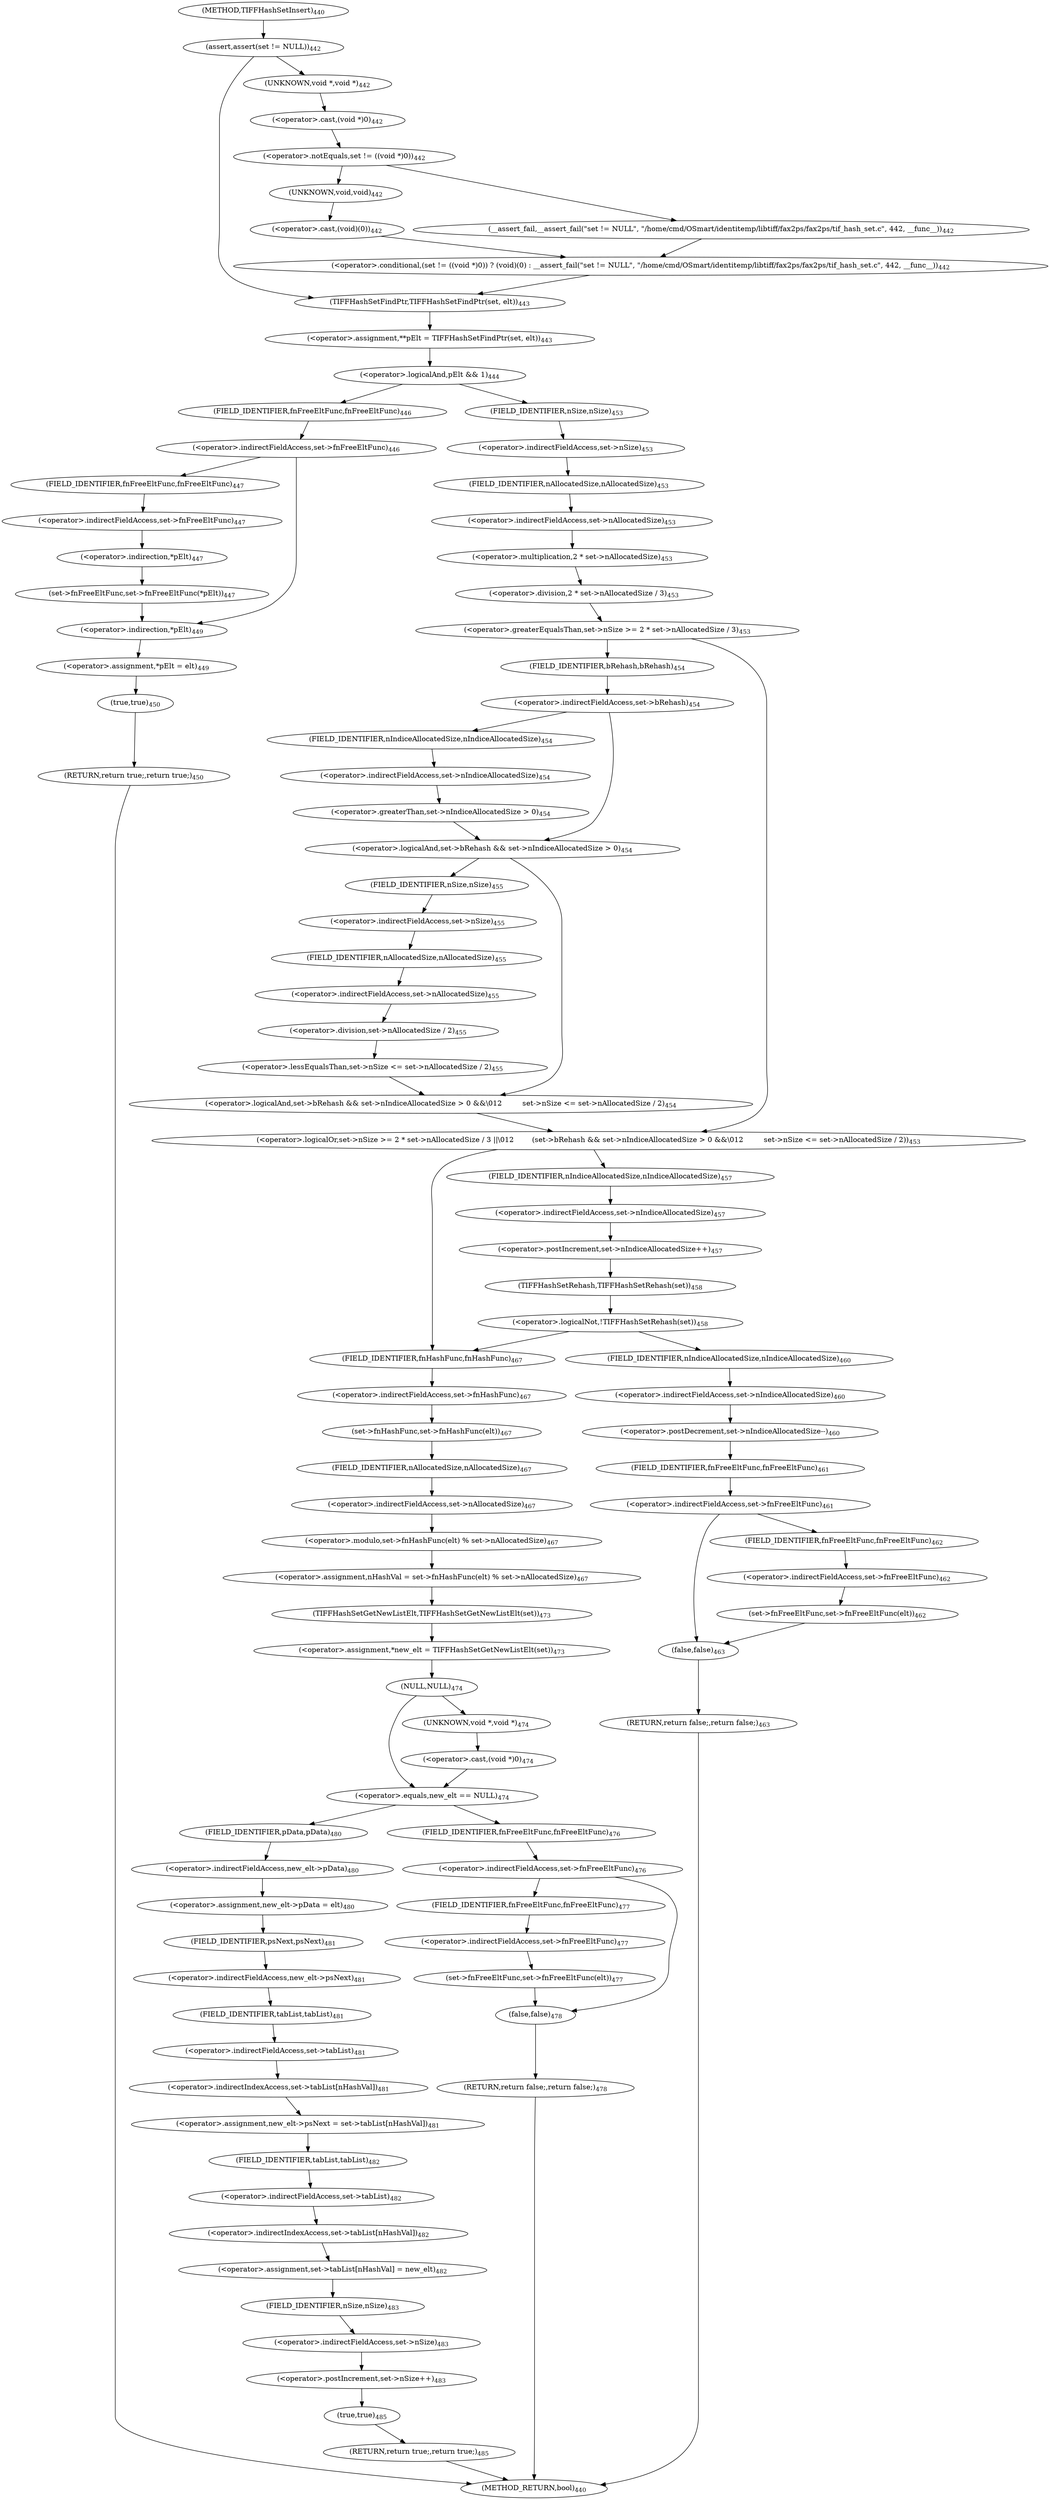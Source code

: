 digraph "TIFFHashSetInsert" {  
"5477" [label = <(assert,assert(set != NULL))<SUB>442</SUB>> ]
"5494" [label = <(&lt;operator&gt;.assignment,**pElt = TIFFHashSetFindPtr(set, elt))<SUB>443</SUB>> ]
"5584" [label = <(&lt;operator&gt;.assignment,nHashVal = set-&gt;fnHashFunc(elt) % set-&gt;nAllocatedSize)<SUB>467</SUB>> ]
"5596" [label = <(&lt;operator&gt;.assignment,*new_elt = TIFFHashSetGetNewListElt(set))<SUB>473</SUB>> ]
"5623" [label = <(&lt;operator&gt;.assignment,new_elt-&gt;pData = elt)<SUB>480</SUB>> ]
"5628" [label = <(&lt;operator&gt;.assignment,new_elt-&gt;psNext = set-&gt;tabList[nHashVal])<SUB>481</SUB>> ]
"5637" [label = <(&lt;operator&gt;.assignment,set-&gt;tabList[nHashVal] = new_elt)<SUB>482</SUB>> ]
"5644" [label = <(&lt;operator&gt;.postIncrement,set-&gt;nSize++)<SUB>483</SUB>> ]
"5648" [label = <(RETURN,return true;,return true;)<SUB>485</SUB>> ]
"5496" [label = <(TIFFHashSetFindPtr,TIFFHashSetFindPtr(set, elt))<SUB>443</SUB>> ]
"5500" [label = <(&lt;operator&gt;.logicalAnd,pElt &amp;&amp; 1)<SUB>444</SUB>> ]
"5524" [label = <(&lt;operator&gt;.logicalOr,set-&gt;nSize &gt;= 2 * set-&gt;nAllocatedSize / 3 ||\012        (set-&gt;bRehash &amp;&amp; set-&gt;nIndiceAllocatedSize &gt; 0 &amp;&amp;\012         set-&gt;nSize &lt;= set-&gt;nAllocatedSize / 2))<SUB>453</SUB>> ]
"5586" [label = <(&lt;operator&gt;.modulo,set-&gt;fnHashFunc(elt) % set-&gt;nAllocatedSize)<SUB>467</SUB>> ]
"5598" [label = <(TIFFHashSetGetNewListElt,TIFFHashSetGetNewListElt(set))<SUB>473</SUB>> ]
"5601" [label = <(&lt;operator&gt;.equals,new_elt == NULL)<SUB>474</SUB>> ]
"5624" [label = <(&lt;operator&gt;.indirectFieldAccess,new_elt-&gt;pData)<SUB>480</SUB>> ]
"5629" [label = <(&lt;operator&gt;.indirectFieldAccess,new_elt-&gt;psNext)<SUB>481</SUB>> ]
"5632" [label = <(&lt;operator&gt;.indirectIndexAccess,set-&gt;tabList[nHashVal])<SUB>481</SUB>> ]
"5638" [label = <(&lt;operator&gt;.indirectIndexAccess,set-&gt;tabList[nHashVal])<SUB>482</SUB>> ]
"5645" [label = <(&lt;operator&gt;.indirectFieldAccess,set-&gt;nSize)<SUB>483</SUB>> ]
"5649" [label = <(true,true)<SUB>485</SUB>> ]
"5479" [label = <(&lt;operator&gt;.conditional,(set != ((void *)0)) ? (void)(0) : __assert_fail(&quot;set != NULL&quot;, &quot;/home/cmd/OSmart/identitemp/libtiff/fax2ps/fax2ps/tif_hash_set.c&quot;, 442, __func__))<SUB>442</SUB>> ]
"5515" [label = <(&lt;operator&gt;.assignment,*pElt = elt)<SUB>449</SUB>> ]
"5519" [label = <(RETURN,return true;,return true;)<SUB>450</SUB>> ]
"5525" [label = <(&lt;operator&gt;.greaterEqualsThan,set-&gt;nSize &gt;= 2 * set-&gt;nAllocatedSize / 3)<SUB>453</SUB>> ]
"5536" [label = <(&lt;operator&gt;.logicalAnd,set-&gt;bRehash &amp;&amp; set-&gt;nIndiceAllocatedSize &gt; 0 &amp;&amp;\012         set-&gt;nSize &lt;= set-&gt;nAllocatedSize / 2)<SUB>454</SUB>> ]
"5556" [label = <(&lt;operator&gt;.postIncrement,set-&gt;nIndiceAllocatedSize++)<SUB>457</SUB>> ]
"5587" [label = <(set-&gt;fnHashFunc,set-&gt;fnHashFunc(elt))<SUB>467</SUB>> ]
"5592" [label = <(&lt;operator&gt;.indirectFieldAccess,set-&gt;nAllocatedSize)<SUB>467</SUB>> ]
"5603" [label = <(NULL,NULL)<SUB>474</SUB>> ]
"5619" [label = <(RETURN,return false;,return false;)<SUB>478</SUB>> ]
"5626" [label = <(FIELD_IDENTIFIER,pData,pData)<SUB>480</SUB>> ]
"5631" [label = <(FIELD_IDENTIFIER,psNext,psNext)<SUB>481</SUB>> ]
"5633" [label = <(&lt;operator&gt;.indirectFieldAccess,set-&gt;tabList)<SUB>481</SUB>> ]
"5639" [label = <(&lt;operator&gt;.indirectFieldAccess,set-&gt;tabList)<SUB>482</SUB>> ]
"5647" [label = <(FIELD_IDENTIFIER,nSize,nSize)<SUB>483</SUB>> ]
"5480" [label = <(&lt;operator&gt;.notEquals,set != ((void *)0))<SUB>442</SUB>> ]
"5485" [label = <(&lt;operator&gt;.cast,(void)(0))<SUB>442</SUB>> ]
"5488" [label = <(__assert_fail,__assert_fail(&quot;set != NULL&quot;, &quot;/home/cmd/OSmart/identitemp/libtiff/fax2ps/fax2ps/tif_hash_set.c&quot;, 442, __func__))<SUB>442</SUB>> ]
"5505" [label = <(&lt;operator&gt;.indirectFieldAccess,set-&gt;fnFreeEltFunc)<SUB>446</SUB>> ]
"5516" [label = <(&lt;operator&gt;.indirection,*pElt)<SUB>449</SUB>> ]
"5520" [label = <(true,true)<SUB>450</SUB>> ]
"5526" [label = <(&lt;operator&gt;.indirectFieldAccess,set-&gt;nSize)<SUB>453</SUB>> ]
"5529" [label = <(&lt;operator&gt;.division,2 * set-&gt;nAllocatedSize / 3)<SUB>453</SUB>> ]
"5537" [label = <(&lt;operator&gt;.logicalAnd,set-&gt;bRehash &amp;&amp; set-&gt;nIndiceAllocatedSize &gt; 0)<SUB>454</SUB>> ]
"5546" [label = <(&lt;operator&gt;.lessEqualsThan,set-&gt;nSize &lt;= set-&gt;nAllocatedSize / 2)<SUB>455</SUB>> ]
"5557" [label = <(&lt;operator&gt;.indirectFieldAccess,set-&gt;nIndiceAllocatedSize)<SUB>457</SUB>> ]
"5561" [label = <(&lt;operator&gt;.logicalNot,!TIFFHashSetRehash(set))<SUB>458</SUB>> ]
"5588" [label = <(&lt;operator&gt;.indirectFieldAccess,set-&gt;fnHashFunc)<SUB>467</SUB>> ]
"5594" [label = <(FIELD_IDENTIFIER,nAllocatedSize,nAllocatedSize)<SUB>467</SUB>> ]
"5610" [label = <(&lt;operator&gt;.indirectFieldAccess,set-&gt;fnFreeEltFunc)<SUB>476</SUB>> ]
"5620" [label = <(false,false)<SUB>478</SUB>> ]
"5635" [label = <(FIELD_IDENTIFIER,tabList,tabList)<SUB>481</SUB>> ]
"5641" [label = <(FIELD_IDENTIFIER,tabList,tabList)<SUB>482</SUB>> ]
"5482" [label = <(&lt;operator&gt;.cast,(void *)0)<SUB>442</SUB>> ]
"5486" [label = <(UNKNOWN,void,void)<SUB>442</SUB>> ]
"5507" [label = <(FIELD_IDENTIFIER,fnFreeEltFunc,fnFreeEltFunc)<SUB>446</SUB>> ]
"5509" [label = <(set-&gt;fnFreeEltFunc,set-&gt;fnFreeEltFunc(*pElt))<SUB>447</SUB>> ]
"5528" [label = <(FIELD_IDENTIFIER,nSize,nSize)<SUB>453</SUB>> ]
"5530" [label = <(&lt;operator&gt;.multiplication,2 * set-&gt;nAllocatedSize)<SUB>453</SUB>> ]
"5538" [label = <(&lt;operator&gt;.indirectFieldAccess,set-&gt;bRehash)<SUB>454</SUB>> ]
"5541" [label = <(&lt;operator&gt;.greaterThan,set-&gt;nIndiceAllocatedSize &gt; 0)<SUB>454</SUB>> ]
"5547" [label = <(&lt;operator&gt;.indirectFieldAccess,set-&gt;nSize)<SUB>455</SUB>> ]
"5550" [label = <(&lt;operator&gt;.division,set-&gt;nAllocatedSize / 2)<SUB>455</SUB>> ]
"5559" [label = <(FIELD_IDENTIFIER,nIndiceAllocatedSize,nIndiceAllocatedSize)<SUB>457</SUB>> ]
"5562" [label = <(TIFFHashSetRehash,TIFFHashSetRehash(set))<SUB>458</SUB>> ]
"5565" [label = <(&lt;operator&gt;.postDecrement,set-&gt;nIndiceAllocatedSize--)<SUB>460</SUB>> ]
"5579" [label = <(RETURN,return false;,return false;)<SUB>463</SUB>> ]
"5590" [label = <(FIELD_IDENTIFIER,fnHashFunc,fnHashFunc)<SUB>467</SUB>> ]
"5605" [label = <(&lt;operator&gt;.cast,(void *)0)<SUB>474</SUB>> ]
"5612" [label = <(FIELD_IDENTIFIER,fnFreeEltFunc,fnFreeEltFunc)<SUB>476</SUB>> ]
"5614" [label = <(set-&gt;fnFreeEltFunc,set-&gt;fnFreeEltFunc(elt))<SUB>477</SUB>> ]
"5483" [label = <(UNKNOWN,void *,void *)<SUB>442</SUB>> ]
"5510" [label = <(&lt;operator&gt;.indirectFieldAccess,set-&gt;fnFreeEltFunc)<SUB>447</SUB>> ]
"5513" [label = <(&lt;operator&gt;.indirection,*pElt)<SUB>447</SUB>> ]
"5532" [label = <(&lt;operator&gt;.indirectFieldAccess,set-&gt;nAllocatedSize)<SUB>453</SUB>> ]
"5540" [label = <(FIELD_IDENTIFIER,bRehash,bRehash)<SUB>454</SUB>> ]
"5542" [label = <(&lt;operator&gt;.indirectFieldAccess,set-&gt;nIndiceAllocatedSize)<SUB>454</SUB>> ]
"5549" [label = <(FIELD_IDENTIFIER,nSize,nSize)<SUB>455</SUB>> ]
"5551" [label = <(&lt;operator&gt;.indirectFieldAccess,set-&gt;nAllocatedSize)<SUB>455</SUB>> ]
"5566" [label = <(&lt;operator&gt;.indirectFieldAccess,set-&gt;nIndiceAllocatedSize)<SUB>460</SUB>> ]
"5570" [label = <(&lt;operator&gt;.indirectFieldAccess,set-&gt;fnFreeEltFunc)<SUB>461</SUB>> ]
"5580" [label = <(false,false)<SUB>463</SUB>> ]
"5606" [label = <(UNKNOWN,void *,void *)<SUB>474</SUB>> ]
"5615" [label = <(&lt;operator&gt;.indirectFieldAccess,set-&gt;fnFreeEltFunc)<SUB>477</SUB>> ]
"5512" [label = <(FIELD_IDENTIFIER,fnFreeEltFunc,fnFreeEltFunc)<SUB>447</SUB>> ]
"5534" [label = <(FIELD_IDENTIFIER,nAllocatedSize,nAllocatedSize)<SUB>453</SUB>> ]
"5544" [label = <(FIELD_IDENTIFIER,nIndiceAllocatedSize,nIndiceAllocatedSize)<SUB>454</SUB>> ]
"5553" [label = <(FIELD_IDENTIFIER,nAllocatedSize,nAllocatedSize)<SUB>455</SUB>> ]
"5568" [label = <(FIELD_IDENTIFIER,nIndiceAllocatedSize,nIndiceAllocatedSize)<SUB>460</SUB>> ]
"5572" [label = <(FIELD_IDENTIFIER,fnFreeEltFunc,fnFreeEltFunc)<SUB>461</SUB>> ]
"5574" [label = <(set-&gt;fnFreeEltFunc,set-&gt;fnFreeEltFunc(elt))<SUB>462</SUB>> ]
"5617" [label = <(FIELD_IDENTIFIER,fnFreeEltFunc,fnFreeEltFunc)<SUB>477</SUB>> ]
"5575" [label = <(&lt;operator&gt;.indirectFieldAccess,set-&gt;fnFreeEltFunc)<SUB>462</SUB>> ]
"5577" [label = <(FIELD_IDENTIFIER,fnFreeEltFunc,fnFreeEltFunc)<SUB>462</SUB>> ]
"5473" [label = <(METHOD,TIFFHashSetInsert)<SUB>440</SUB>> ]
"5652" [label = <(METHOD_RETURN,bool)<SUB>440</SUB>> ]
  "5477" -> "5483" 
  "5477" -> "5496" 
  "5494" -> "5500" 
  "5584" -> "5598" 
  "5596" -> "5603" 
  "5623" -> "5631" 
  "5628" -> "5641" 
  "5637" -> "5647" 
  "5644" -> "5649" 
  "5648" -> "5652" 
  "5496" -> "5494" 
  "5500" -> "5507" 
  "5500" -> "5528" 
  "5524" -> "5559" 
  "5524" -> "5590" 
  "5586" -> "5584" 
  "5598" -> "5596" 
  "5601" -> "5612" 
  "5601" -> "5626" 
  "5624" -> "5623" 
  "5629" -> "5635" 
  "5632" -> "5628" 
  "5638" -> "5637" 
  "5645" -> "5644" 
  "5649" -> "5648" 
  "5479" -> "5496" 
  "5515" -> "5520" 
  "5519" -> "5652" 
  "5525" -> "5524" 
  "5525" -> "5540" 
  "5536" -> "5524" 
  "5556" -> "5562" 
  "5587" -> "5594" 
  "5592" -> "5586" 
  "5603" -> "5606" 
  "5603" -> "5601" 
  "5619" -> "5652" 
  "5626" -> "5624" 
  "5631" -> "5629" 
  "5633" -> "5632" 
  "5639" -> "5638" 
  "5647" -> "5645" 
  "5480" -> "5486" 
  "5480" -> "5488" 
  "5485" -> "5479" 
  "5488" -> "5479" 
  "5505" -> "5512" 
  "5505" -> "5516" 
  "5516" -> "5515" 
  "5520" -> "5519" 
  "5526" -> "5534" 
  "5529" -> "5525" 
  "5537" -> "5536" 
  "5537" -> "5549" 
  "5546" -> "5536" 
  "5557" -> "5556" 
  "5561" -> "5568" 
  "5561" -> "5590" 
  "5588" -> "5587" 
  "5594" -> "5592" 
  "5610" -> "5620" 
  "5610" -> "5617" 
  "5620" -> "5619" 
  "5635" -> "5633" 
  "5641" -> "5639" 
  "5482" -> "5480" 
  "5486" -> "5485" 
  "5507" -> "5505" 
  "5509" -> "5516" 
  "5528" -> "5526" 
  "5530" -> "5529" 
  "5538" -> "5537" 
  "5538" -> "5544" 
  "5541" -> "5537" 
  "5547" -> "5553" 
  "5550" -> "5546" 
  "5559" -> "5557" 
  "5562" -> "5561" 
  "5565" -> "5572" 
  "5579" -> "5652" 
  "5590" -> "5588" 
  "5605" -> "5601" 
  "5612" -> "5610" 
  "5614" -> "5620" 
  "5483" -> "5482" 
  "5510" -> "5513" 
  "5513" -> "5509" 
  "5532" -> "5530" 
  "5540" -> "5538" 
  "5542" -> "5541" 
  "5549" -> "5547" 
  "5551" -> "5550" 
  "5566" -> "5565" 
  "5570" -> "5580" 
  "5570" -> "5577" 
  "5580" -> "5579" 
  "5606" -> "5605" 
  "5615" -> "5614" 
  "5512" -> "5510" 
  "5534" -> "5532" 
  "5544" -> "5542" 
  "5553" -> "5551" 
  "5568" -> "5566" 
  "5572" -> "5570" 
  "5574" -> "5580" 
  "5617" -> "5615" 
  "5575" -> "5574" 
  "5577" -> "5575" 
  "5473" -> "5477" 
}
